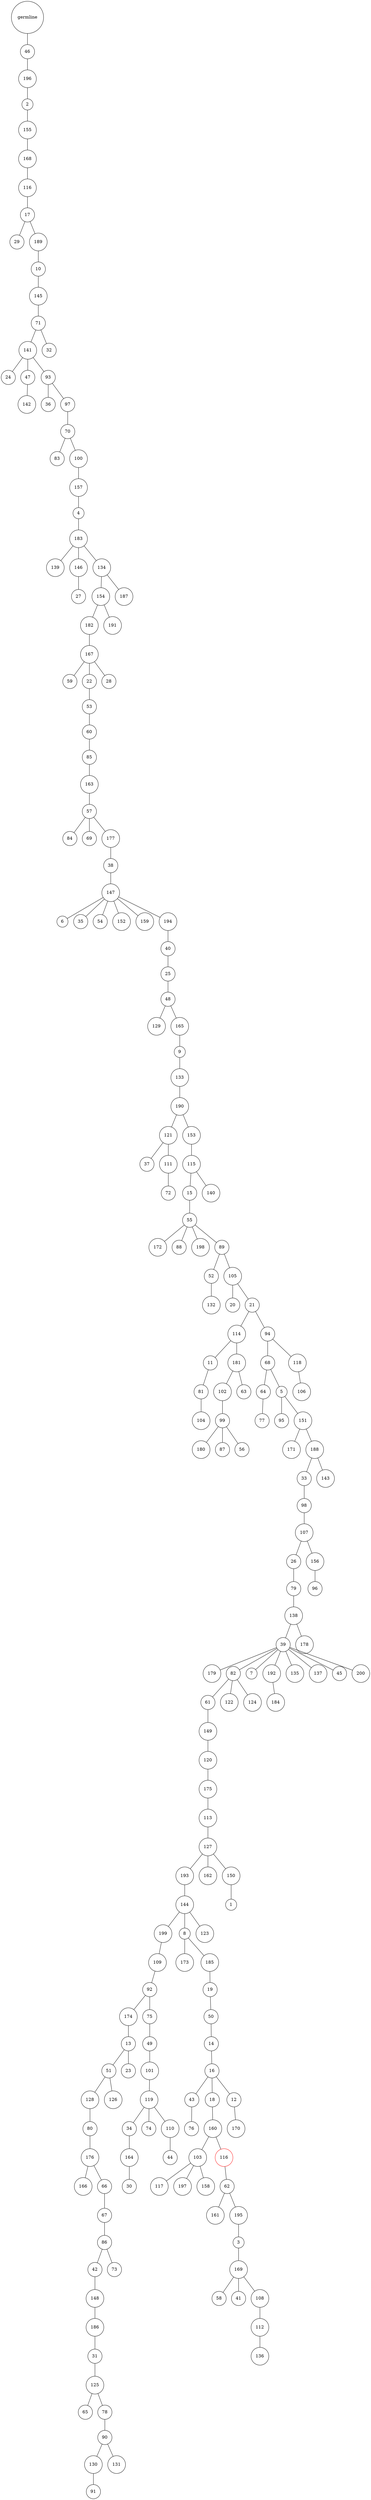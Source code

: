 graph {
	rankdir=UD;
	splines=line;
	node [shape=circle]
	"0x7fd6c9ed5be0" [label="germline"];
	"0x7fd6c9ed5c10" [label="46"];
	"0x7fd6c9ed5be0" -- "0x7fd6c9ed5c10" ;
	"0x7fd6c9ed5c40" [label="196"];
	"0x7fd6c9ed5c10" -- "0x7fd6c9ed5c40" ;
	"0x7fd6c9ed5c70" [label="2"];
	"0x7fd6c9ed5c40" -- "0x7fd6c9ed5c70" ;
	"0x7fd6c9ed5ca0" [label="155"];
	"0x7fd6c9ed5c70" -- "0x7fd6c9ed5ca0" ;
	"0x7fd6c9ed5cd0" [label="168"];
	"0x7fd6c9ed5ca0" -- "0x7fd6c9ed5cd0" ;
	"0x7fd6c9ed5d00" [label="116"];
	"0x7fd6c9ed5cd0" -- "0x7fd6c9ed5d00" ;
	"0x7fd6c9ed5d30" [label="17"];
	"0x7fd6c9ed5d00" -- "0x7fd6c9ed5d30" ;
	"0x7fd6c9ed5d60" [label="29"];
	"0x7fd6c9ed5d30" -- "0x7fd6c9ed5d60" ;
	"0x7fd6c9ed5d90" [label="189"];
	"0x7fd6c9ed5d30" -- "0x7fd6c9ed5d90" ;
	"0x7fd6c9ed5dc0" [label="10"];
	"0x7fd6c9ed5d90" -- "0x7fd6c9ed5dc0" ;
	"0x7fd6c9ed5df0" [label="145"];
	"0x7fd6c9ed5dc0" -- "0x7fd6c9ed5df0" ;
	"0x7fd6c9ed5e20" [label="71"];
	"0x7fd6c9ed5df0" -- "0x7fd6c9ed5e20" ;
	"0x7fd6c9ed5e50" [label="141"];
	"0x7fd6c9ed5e20" -- "0x7fd6c9ed5e50" ;
	"0x7fd6c9ed5e80" [label="24"];
	"0x7fd6c9ed5e50" -- "0x7fd6c9ed5e80" ;
	"0x7fd6c9ed5eb0" [label="47"];
	"0x7fd6c9ed5e50" -- "0x7fd6c9ed5eb0" ;
	"0x7fd6c9ed5ee0" [label="142"];
	"0x7fd6c9ed5eb0" -- "0x7fd6c9ed5ee0" ;
	"0x7fd6c9ed5f10" [label="93"];
	"0x7fd6c9ed5e50" -- "0x7fd6c9ed5f10" ;
	"0x7fd6c9ed5f40" [label="36"];
	"0x7fd6c9ed5f10" -- "0x7fd6c9ed5f40" ;
	"0x7fd6c9ed5f70" [label="97"];
	"0x7fd6c9ed5f10" -- "0x7fd6c9ed5f70" ;
	"0x7fd6c9ed5fa0" [label="70"];
	"0x7fd6c9ed5f70" -- "0x7fd6c9ed5fa0" ;
	"0x7fd6c9ed5fd0" [label="83"];
	"0x7fd6c9ed5fa0" -- "0x7fd6c9ed5fd0" ;
	"0x7fd6c9ed8040" [label="100"];
	"0x7fd6c9ed5fa0" -- "0x7fd6c9ed8040" ;
	"0x7fd6c9ed8070" [label="157"];
	"0x7fd6c9ed8040" -- "0x7fd6c9ed8070" ;
	"0x7fd6c9ed80a0" [label="4"];
	"0x7fd6c9ed8070" -- "0x7fd6c9ed80a0" ;
	"0x7fd6c9ed80d0" [label="183"];
	"0x7fd6c9ed80a0" -- "0x7fd6c9ed80d0" ;
	"0x7fd6c9ed8100" [label="139"];
	"0x7fd6c9ed80d0" -- "0x7fd6c9ed8100" ;
	"0x7fd6c9ed8130" [label="146"];
	"0x7fd6c9ed80d0" -- "0x7fd6c9ed8130" ;
	"0x7fd6c9ed8160" [label="27"];
	"0x7fd6c9ed8130" -- "0x7fd6c9ed8160" ;
	"0x7fd6c9ed8190" [label="134"];
	"0x7fd6c9ed80d0" -- "0x7fd6c9ed8190" ;
	"0x7fd6c9ed81c0" [label="154"];
	"0x7fd6c9ed8190" -- "0x7fd6c9ed81c0" ;
	"0x7fd6c9ed81f0" [label="182"];
	"0x7fd6c9ed81c0" -- "0x7fd6c9ed81f0" ;
	"0x7fd6c9ed8220" [label="167"];
	"0x7fd6c9ed81f0" -- "0x7fd6c9ed8220" ;
	"0x7fd6c9ed8250" [label="59"];
	"0x7fd6c9ed8220" -- "0x7fd6c9ed8250" ;
	"0x7fd6c9ed8280" [label="22"];
	"0x7fd6c9ed8220" -- "0x7fd6c9ed8280" ;
	"0x7fd6c9ed82b0" [label="53"];
	"0x7fd6c9ed8280" -- "0x7fd6c9ed82b0" ;
	"0x7fd6c9ed82e0" [label="60"];
	"0x7fd6c9ed82b0" -- "0x7fd6c9ed82e0" ;
	"0x7fd6c9ed8310" [label="85"];
	"0x7fd6c9ed82e0" -- "0x7fd6c9ed8310" ;
	"0x7fd6c9ed8340" [label="163"];
	"0x7fd6c9ed8310" -- "0x7fd6c9ed8340" ;
	"0x7fd6c9ed8370" [label="57"];
	"0x7fd6c9ed8340" -- "0x7fd6c9ed8370" ;
	"0x7fd6c9ed83a0" [label="84"];
	"0x7fd6c9ed8370" -- "0x7fd6c9ed83a0" ;
	"0x7fd6c9ed83d0" [label="69"];
	"0x7fd6c9ed8370" -- "0x7fd6c9ed83d0" ;
	"0x7fd6c9ed8400" [label="177"];
	"0x7fd6c9ed8370" -- "0x7fd6c9ed8400" ;
	"0x7fd6c9ed8430" [label="38"];
	"0x7fd6c9ed8400" -- "0x7fd6c9ed8430" ;
	"0x7fd6c9ed8460" [label="147"];
	"0x7fd6c9ed8430" -- "0x7fd6c9ed8460" ;
	"0x7fd6c9ed8490" [label="6"];
	"0x7fd6c9ed8460" -- "0x7fd6c9ed8490" ;
	"0x7fd6c9ed84c0" [label="35"];
	"0x7fd6c9ed8460" -- "0x7fd6c9ed84c0" ;
	"0x7fd6c9ed84f0" [label="54"];
	"0x7fd6c9ed8460" -- "0x7fd6c9ed84f0" ;
	"0x7fd6c9ed8520" [label="152"];
	"0x7fd6c9ed8460" -- "0x7fd6c9ed8520" ;
	"0x7fd6c9ed8550" [label="159"];
	"0x7fd6c9ed8460" -- "0x7fd6c9ed8550" ;
	"0x7fd6c9ed8580" [label="194"];
	"0x7fd6c9ed8460" -- "0x7fd6c9ed8580" ;
	"0x7fd6c9ed85b0" [label="40"];
	"0x7fd6c9ed8580" -- "0x7fd6c9ed85b0" ;
	"0x7fd6c9ed85e0" [label="25"];
	"0x7fd6c9ed85b0" -- "0x7fd6c9ed85e0" ;
	"0x7fd6c9ed8610" [label="48"];
	"0x7fd6c9ed85e0" -- "0x7fd6c9ed8610" ;
	"0x7fd6c9ed8640" [label="129"];
	"0x7fd6c9ed8610" -- "0x7fd6c9ed8640" ;
	"0x7fd6c9ed8670" [label="165"];
	"0x7fd6c9ed8610" -- "0x7fd6c9ed8670" ;
	"0x7fd6c9ed86a0" [label="9"];
	"0x7fd6c9ed8670" -- "0x7fd6c9ed86a0" ;
	"0x7fd6c9ed86d0" [label="133"];
	"0x7fd6c9ed86a0" -- "0x7fd6c9ed86d0" ;
	"0x7fd6c9ed8700" [label="190"];
	"0x7fd6c9ed86d0" -- "0x7fd6c9ed8700" ;
	"0x7fd6c9ed8730" [label="121"];
	"0x7fd6c9ed8700" -- "0x7fd6c9ed8730" ;
	"0x7fd6c9ed8760" [label="37"];
	"0x7fd6c9ed8730" -- "0x7fd6c9ed8760" ;
	"0x7fd6c9ed8790" [label="111"];
	"0x7fd6c9ed8730" -- "0x7fd6c9ed8790" ;
	"0x7fd6c9ed87c0" [label="72"];
	"0x7fd6c9ed8790" -- "0x7fd6c9ed87c0" ;
	"0x7fd6c9ed87f0" [label="153"];
	"0x7fd6c9ed8700" -- "0x7fd6c9ed87f0" ;
	"0x7fd6c9ed8820" [label="115"];
	"0x7fd6c9ed87f0" -- "0x7fd6c9ed8820" ;
	"0x7fd6c9ed8850" [label="15"];
	"0x7fd6c9ed8820" -- "0x7fd6c9ed8850" ;
	"0x7fd6c9ed8880" [label="55"];
	"0x7fd6c9ed8850" -- "0x7fd6c9ed8880" ;
	"0x7fd6c9ed88b0" [label="172"];
	"0x7fd6c9ed8880" -- "0x7fd6c9ed88b0" ;
	"0x7fd6c9ed88e0" [label="88"];
	"0x7fd6c9ed8880" -- "0x7fd6c9ed88e0" ;
	"0x7fd6c9ed8910" [label="198"];
	"0x7fd6c9ed8880" -- "0x7fd6c9ed8910" ;
	"0x7fd6c9ed8940" [label="89"];
	"0x7fd6c9ed8880" -- "0x7fd6c9ed8940" ;
	"0x7fd6c9ed8970" [label="52"];
	"0x7fd6c9ed8940" -- "0x7fd6c9ed8970" ;
	"0x7fd6c9ed89a0" [label="132"];
	"0x7fd6c9ed8970" -- "0x7fd6c9ed89a0" ;
	"0x7fd6c9ed89d0" [label="105"];
	"0x7fd6c9ed8940" -- "0x7fd6c9ed89d0" ;
	"0x7fd6c9ed8a00" [label="20"];
	"0x7fd6c9ed89d0" -- "0x7fd6c9ed8a00" ;
	"0x7fd6c9ed8a30" [label="21"];
	"0x7fd6c9ed89d0" -- "0x7fd6c9ed8a30" ;
	"0x7fd6c9ed8a60" [label="114"];
	"0x7fd6c9ed8a30" -- "0x7fd6c9ed8a60" ;
	"0x7fd6c9ed8a90" [label="11"];
	"0x7fd6c9ed8a60" -- "0x7fd6c9ed8a90" ;
	"0x7fd6c9ed8ac0" [label="81"];
	"0x7fd6c9ed8a90" -- "0x7fd6c9ed8ac0" ;
	"0x7fd6c9ed8af0" [label="104"];
	"0x7fd6c9ed8ac0" -- "0x7fd6c9ed8af0" ;
	"0x7fd6c9ed8b20" [label="181"];
	"0x7fd6c9ed8a60" -- "0x7fd6c9ed8b20" ;
	"0x7fd6c9ed8b50" [label="102"];
	"0x7fd6c9ed8b20" -- "0x7fd6c9ed8b50" ;
	"0x7fd6c9ed8b80" [label="99"];
	"0x7fd6c9ed8b50" -- "0x7fd6c9ed8b80" ;
	"0x7fd6c9ed8bb0" [label="180"];
	"0x7fd6c9ed8b80" -- "0x7fd6c9ed8bb0" ;
	"0x7fd6c9ed8be0" [label="87"];
	"0x7fd6c9ed8b80" -- "0x7fd6c9ed8be0" ;
	"0x7fd6c9ed8c10" [label="56"];
	"0x7fd6c9ed8b80" -- "0x7fd6c9ed8c10" ;
	"0x7fd6c9ed8c40" [label="63"];
	"0x7fd6c9ed8b20" -- "0x7fd6c9ed8c40" ;
	"0x7fd6c9ed8c70" [label="94"];
	"0x7fd6c9ed8a30" -- "0x7fd6c9ed8c70" ;
	"0x7fd6c9ed8ca0" [label="68"];
	"0x7fd6c9ed8c70" -- "0x7fd6c9ed8ca0" ;
	"0x7fd6c9ed8cd0" [label="64"];
	"0x7fd6c9ed8ca0" -- "0x7fd6c9ed8cd0" ;
	"0x7fd6c9ed8d00" [label="77"];
	"0x7fd6c9ed8cd0" -- "0x7fd6c9ed8d00" ;
	"0x7fd6c9ed8d30" [label="5"];
	"0x7fd6c9ed8ca0" -- "0x7fd6c9ed8d30" ;
	"0x7fd6c9ed8d60" [label="95"];
	"0x7fd6c9ed8d30" -- "0x7fd6c9ed8d60" ;
	"0x7fd6c9ed8d90" [label="151"];
	"0x7fd6c9ed8d30" -- "0x7fd6c9ed8d90" ;
	"0x7fd6c9ed8dc0" [label="171"];
	"0x7fd6c9ed8d90" -- "0x7fd6c9ed8dc0" ;
	"0x7fd6c9ed8df0" [label="188"];
	"0x7fd6c9ed8d90" -- "0x7fd6c9ed8df0" ;
	"0x7fd6c9ed8e20" [label="33"];
	"0x7fd6c9ed8df0" -- "0x7fd6c9ed8e20" ;
	"0x7fd6c9ed8e50" [label="98"];
	"0x7fd6c9ed8e20" -- "0x7fd6c9ed8e50" ;
	"0x7fd6c9ed8e80" [label="107"];
	"0x7fd6c9ed8e50" -- "0x7fd6c9ed8e80" ;
	"0x7fd6c9ed8eb0" [label="26"];
	"0x7fd6c9ed8e80" -- "0x7fd6c9ed8eb0" ;
	"0x7fd6c9ed8ee0" [label="79"];
	"0x7fd6c9ed8eb0" -- "0x7fd6c9ed8ee0" ;
	"0x7fd6c9ed8f10" [label="138"];
	"0x7fd6c9ed8ee0" -- "0x7fd6c9ed8f10" ;
	"0x7fd6c9ed8f40" [label="39"];
	"0x7fd6c9ed8f10" -- "0x7fd6c9ed8f40" ;
	"0x7fd6c9ed8f70" [label="179"];
	"0x7fd6c9ed8f40" -- "0x7fd6c9ed8f70" ;
	"0x7fd6c9ed8fa0" [label="82"];
	"0x7fd6c9ed8f40" -- "0x7fd6c9ed8fa0" ;
	"0x7fd6c9ed8fd0" [label="61"];
	"0x7fd6c9ed8fa0" -- "0x7fd6c9ed8fd0" ;
	"0x7fd6c9e5c040" [label="149"];
	"0x7fd6c9ed8fd0" -- "0x7fd6c9e5c040" ;
	"0x7fd6c9e5c070" [label="120"];
	"0x7fd6c9e5c040" -- "0x7fd6c9e5c070" ;
	"0x7fd6c9e5c0a0" [label="175"];
	"0x7fd6c9e5c070" -- "0x7fd6c9e5c0a0" ;
	"0x7fd6c9e5c0d0" [label="113"];
	"0x7fd6c9e5c0a0" -- "0x7fd6c9e5c0d0" ;
	"0x7fd6c9e5c100" [label="127"];
	"0x7fd6c9e5c0d0" -- "0x7fd6c9e5c100" ;
	"0x7fd6c9e5c130" [label="193"];
	"0x7fd6c9e5c100" -- "0x7fd6c9e5c130" ;
	"0x7fd6c9e5c160" [label="144"];
	"0x7fd6c9e5c130" -- "0x7fd6c9e5c160" ;
	"0x7fd6c9e5c190" [label="199"];
	"0x7fd6c9e5c160" -- "0x7fd6c9e5c190" ;
	"0x7fd6c9e5c1c0" [label="109"];
	"0x7fd6c9e5c190" -- "0x7fd6c9e5c1c0" ;
	"0x7fd6c9e5c1f0" [label="92"];
	"0x7fd6c9e5c1c0" -- "0x7fd6c9e5c1f0" ;
	"0x7fd6c9e5c220" [label="174"];
	"0x7fd6c9e5c1f0" -- "0x7fd6c9e5c220" ;
	"0x7fd6c9e5c250" [label="13"];
	"0x7fd6c9e5c220" -- "0x7fd6c9e5c250" ;
	"0x7fd6c9e5c280" [label="51"];
	"0x7fd6c9e5c250" -- "0x7fd6c9e5c280" ;
	"0x7fd6c9e5c2b0" [label="128"];
	"0x7fd6c9e5c280" -- "0x7fd6c9e5c2b0" ;
	"0x7fd6c9e5c2e0" [label="80"];
	"0x7fd6c9e5c2b0" -- "0x7fd6c9e5c2e0" ;
	"0x7fd6c9e5c310" [label="176"];
	"0x7fd6c9e5c2e0" -- "0x7fd6c9e5c310" ;
	"0x7fd6c9e5c340" [label="166"];
	"0x7fd6c9e5c310" -- "0x7fd6c9e5c340" ;
	"0x7fd6c9e5c370" [label="66"];
	"0x7fd6c9e5c310" -- "0x7fd6c9e5c370" ;
	"0x7fd6c9e5c3a0" [label="67"];
	"0x7fd6c9e5c370" -- "0x7fd6c9e5c3a0" ;
	"0x7fd6c9e5c3d0" [label="86"];
	"0x7fd6c9e5c3a0" -- "0x7fd6c9e5c3d0" ;
	"0x7fd6c9e5c400" [label="42"];
	"0x7fd6c9e5c3d0" -- "0x7fd6c9e5c400" ;
	"0x7fd6c9e5c430" [label="148"];
	"0x7fd6c9e5c400" -- "0x7fd6c9e5c430" ;
	"0x7fd6c9e5c460" [label="186"];
	"0x7fd6c9e5c430" -- "0x7fd6c9e5c460" ;
	"0x7fd6c9e5c490" [label="31"];
	"0x7fd6c9e5c460" -- "0x7fd6c9e5c490" ;
	"0x7fd6c9e5c4c0" [label="125"];
	"0x7fd6c9e5c490" -- "0x7fd6c9e5c4c0" ;
	"0x7fd6c9e5c4f0" [label="65"];
	"0x7fd6c9e5c4c0" -- "0x7fd6c9e5c4f0" ;
	"0x7fd6c9e5c520" [label="78"];
	"0x7fd6c9e5c4c0" -- "0x7fd6c9e5c520" ;
	"0x7fd6c9e5c550" [label="90"];
	"0x7fd6c9e5c520" -- "0x7fd6c9e5c550" ;
	"0x7fd6c9e5c580" [label="130"];
	"0x7fd6c9e5c550" -- "0x7fd6c9e5c580" ;
	"0x7fd6c9e5c5b0" [label="91"];
	"0x7fd6c9e5c580" -- "0x7fd6c9e5c5b0" ;
	"0x7fd6c9e5c5e0" [label="131"];
	"0x7fd6c9e5c550" -- "0x7fd6c9e5c5e0" ;
	"0x7fd6c9e5c610" [label="73"];
	"0x7fd6c9e5c3d0" -- "0x7fd6c9e5c610" ;
	"0x7fd6c9e5c640" [label="126"];
	"0x7fd6c9e5c280" -- "0x7fd6c9e5c640" ;
	"0x7fd6c9e5c670" [label="23"];
	"0x7fd6c9e5c250" -- "0x7fd6c9e5c670" ;
	"0x7fd6c9e5c6a0" [label="75"];
	"0x7fd6c9e5c1f0" -- "0x7fd6c9e5c6a0" ;
	"0x7fd6c9e5c6d0" [label="49"];
	"0x7fd6c9e5c6a0" -- "0x7fd6c9e5c6d0" ;
	"0x7fd6c9e5c700" [label="101"];
	"0x7fd6c9e5c6d0" -- "0x7fd6c9e5c700" ;
	"0x7fd6c9e5c730" [label="119"];
	"0x7fd6c9e5c700" -- "0x7fd6c9e5c730" ;
	"0x7fd6c9e5c760" [label="34"];
	"0x7fd6c9e5c730" -- "0x7fd6c9e5c760" ;
	"0x7fd6c9e5c790" [label="164"];
	"0x7fd6c9e5c760" -- "0x7fd6c9e5c790" ;
	"0x7fd6c9e5c7c0" [label="30"];
	"0x7fd6c9e5c790" -- "0x7fd6c9e5c7c0" ;
	"0x7fd6c9e5c7f0" [label="74"];
	"0x7fd6c9e5c730" -- "0x7fd6c9e5c7f0" ;
	"0x7fd6c9e5c820" [label="110"];
	"0x7fd6c9e5c730" -- "0x7fd6c9e5c820" ;
	"0x7fd6c9e5c850" [label="44"];
	"0x7fd6c9e5c820" -- "0x7fd6c9e5c850" ;
	"0x7fd6c9e5c880" [label="8"];
	"0x7fd6c9e5c160" -- "0x7fd6c9e5c880" ;
	"0x7fd6c9e5c8b0" [label="173"];
	"0x7fd6c9e5c880" -- "0x7fd6c9e5c8b0" ;
	"0x7fd6c9e5c8e0" [label="185"];
	"0x7fd6c9e5c880" -- "0x7fd6c9e5c8e0" ;
	"0x7fd6c9e5c910" [label="19"];
	"0x7fd6c9e5c8e0" -- "0x7fd6c9e5c910" ;
	"0x7fd6c9e5c940" [label="50"];
	"0x7fd6c9e5c910" -- "0x7fd6c9e5c940" ;
	"0x7fd6c9e5c970" [label="14"];
	"0x7fd6c9e5c940" -- "0x7fd6c9e5c970" ;
	"0x7fd6c9e5c9a0" [label="16"];
	"0x7fd6c9e5c970" -- "0x7fd6c9e5c9a0" ;
	"0x7fd6c9e5c9d0" [label="43"];
	"0x7fd6c9e5c9a0" -- "0x7fd6c9e5c9d0" ;
	"0x7fd6c9e5ca00" [label="76"];
	"0x7fd6c9e5c9d0" -- "0x7fd6c9e5ca00" ;
	"0x7fd6c9e5ca30" [label="18"];
	"0x7fd6c9e5c9a0" -- "0x7fd6c9e5ca30" ;
	"0x7fd6c9e5ca60" [label="160"];
	"0x7fd6c9e5ca30" -- "0x7fd6c9e5ca60" ;
	"0x7fd6c9e5ca90" [label="103"];
	"0x7fd6c9e5ca60" -- "0x7fd6c9e5ca90" ;
	"0x7fd6c9e5cac0" [label="117"];
	"0x7fd6c9e5ca90" -- "0x7fd6c9e5cac0" ;
	"0x7fd6c9e5caf0" [label="197"];
	"0x7fd6c9e5ca90" -- "0x7fd6c9e5caf0" ;
	"0x7fd6c9e5cb20" [label="158"];
	"0x7fd6c9e5ca90" -- "0x7fd6c9e5cb20" ;
	"0x7fd6c9e5cb50" [label="116",color="red"];
	"0x7fd6c9e5ca60" -- "0x7fd6c9e5cb50" ;
	"0x7fd6c9e5cb80" [label="62"];
	"0x7fd6c9e5cb50" -- "0x7fd6c9e5cb80" ;
	"0x7fd6c9e5cbb0" [label="161"];
	"0x7fd6c9e5cb80" -- "0x7fd6c9e5cbb0" ;
	"0x7fd6c9e5cbe0" [label="195"];
	"0x7fd6c9e5cb80" -- "0x7fd6c9e5cbe0" ;
	"0x7fd6c9e5cc10" [label="3"];
	"0x7fd6c9e5cbe0" -- "0x7fd6c9e5cc10" ;
	"0x7fd6c9e5cc40" [label="169"];
	"0x7fd6c9e5cc10" -- "0x7fd6c9e5cc40" ;
	"0x7fd6c9e5cc70" [label="58"];
	"0x7fd6c9e5cc40" -- "0x7fd6c9e5cc70" ;
	"0x7fd6c9e5cca0" [label="41"];
	"0x7fd6c9e5cc40" -- "0x7fd6c9e5cca0" ;
	"0x7fd6c9e5ccd0" [label="108"];
	"0x7fd6c9e5cc40" -- "0x7fd6c9e5ccd0" ;
	"0x7fd6c9e5cd00" [label="112"];
	"0x7fd6c9e5ccd0" -- "0x7fd6c9e5cd00" ;
	"0x7fd6c9e5cd30" [label="136"];
	"0x7fd6c9e5cd00" -- "0x7fd6c9e5cd30" ;
	"0x7fd6c9e5cd60" [label="12"];
	"0x7fd6c9e5c9a0" -- "0x7fd6c9e5cd60" ;
	"0x7fd6c9e5cd90" [label="170"];
	"0x7fd6c9e5cd60" -- "0x7fd6c9e5cd90" ;
	"0x7fd6c9e5cdc0" [label="123"];
	"0x7fd6c9e5c160" -- "0x7fd6c9e5cdc0" ;
	"0x7fd6c9e5cdf0" [label="162"];
	"0x7fd6c9e5c100" -- "0x7fd6c9e5cdf0" ;
	"0x7fd6c9e5ce20" [label="150"];
	"0x7fd6c9e5c100" -- "0x7fd6c9e5ce20" ;
	"0x7fd6c9e5ce50" [label="1"];
	"0x7fd6c9e5ce20" -- "0x7fd6c9e5ce50" ;
	"0x7fd6c9e5ce80" [label="122"];
	"0x7fd6c9ed8fa0" -- "0x7fd6c9e5ce80" ;
	"0x7fd6c9e5ceb0" [label="124"];
	"0x7fd6c9ed8fa0" -- "0x7fd6c9e5ceb0" ;
	"0x7fd6c9e5cee0" [label="7"];
	"0x7fd6c9ed8f40" -- "0x7fd6c9e5cee0" ;
	"0x7fd6c9e5cf10" [label="192"];
	"0x7fd6c9ed8f40" -- "0x7fd6c9e5cf10" ;
	"0x7fd6c9e5cf40" [label="184"];
	"0x7fd6c9e5cf10" -- "0x7fd6c9e5cf40" ;
	"0x7fd6c9e5cf70" [label="135"];
	"0x7fd6c9ed8f40" -- "0x7fd6c9e5cf70" ;
	"0x7fd6c9e5cfa0" [label="137"];
	"0x7fd6c9ed8f40" -- "0x7fd6c9e5cfa0" ;
	"0x7fd6c9e5cfd0" [label="45"];
	"0x7fd6c9ed8f40" -- "0x7fd6c9e5cfd0" ;
	"0x7fd6c9e6e040" [label="200"];
	"0x7fd6c9ed8f40" -- "0x7fd6c9e6e040" ;
	"0x7fd6c9e6e070" [label="178"];
	"0x7fd6c9ed8f10" -- "0x7fd6c9e6e070" ;
	"0x7fd6c9e6e0a0" [label="156"];
	"0x7fd6c9ed8e80" -- "0x7fd6c9e6e0a0" ;
	"0x7fd6c9e6e0d0" [label="96"];
	"0x7fd6c9e6e0a0" -- "0x7fd6c9e6e0d0" ;
	"0x7fd6c9e6e100" [label="143"];
	"0x7fd6c9ed8df0" -- "0x7fd6c9e6e100" ;
	"0x7fd6c9e6e130" [label="118"];
	"0x7fd6c9ed8c70" -- "0x7fd6c9e6e130" ;
	"0x7fd6c9e6e160" [label="106"];
	"0x7fd6c9e6e130" -- "0x7fd6c9e6e160" ;
	"0x7fd6c9e6e190" [label="140"];
	"0x7fd6c9ed8820" -- "0x7fd6c9e6e190" ;
	"0x7fd6c9e6e1c0" [label="28"];
	"0x7fd6c9ed8220" -- "0x7fd6c9e6e1c0" ;
	"0x7fd6c9e6e1f0" [label="191"];
	"0x7fd6c9ed81c0" -- "0x7fd6c9e6e1f0" ;
	"0x7fd6c9e6e220" [label="187"];
	"0x7fd6c9ed8190" -- "0x7fd6c9e6e220" ;
	"0x7fd6c9e6e250" [label="32"];
	"0x7fd6c9ed5e20" -- "0x7fd6c9e6e250" ;
}
